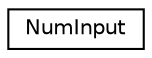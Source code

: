 digraph G
{
  edge [fontname="Helvetica",fontsize="10",labelfontname="Helvetica",labelfontsize="10"];
  node [fontname="Helvetica",fontsize="10",shape=record];
  rankdir=LR;
  Node1 [label="NumInput",height=0.2,width=0.4,color="black", fillcolor="white", style="filled",URL="$d9/d39/structNumInput.html"];
}

